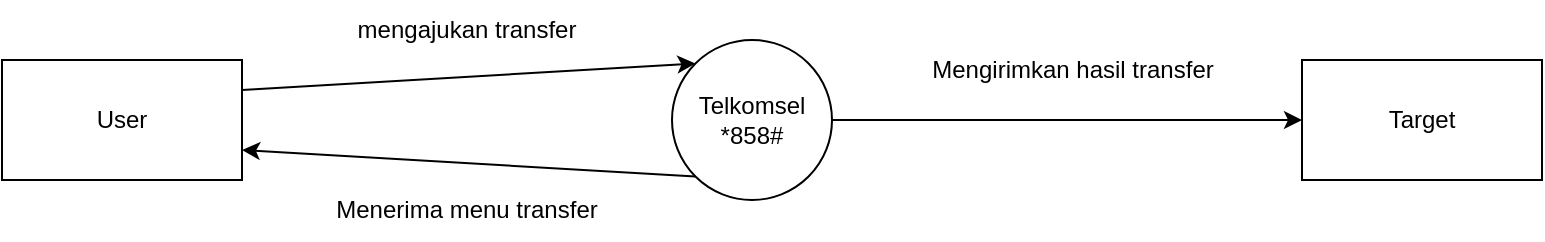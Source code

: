 <mxfile version="22.0.4" type="github">
  <diagram name="Page-1" id="LwMA7UVJhDcp9Szk6sDv">
    <mxGraphModel dx="1379" dy="785" grid="1" gridSize="10" guides="1" tooltips="1" connect="1" arrows="1" fold="1" page="1" pageScale="1" pageWidth="850" pageHeight="1100" math="0" shadow="0">
      <root>
        <mxCell id="0" />
        <mxCell id="1" parent="0" />
        <mxCell id="hKSVFBU3Awspxu1JDtot-1" value="Telkomsel&lt;br&gt;*858#" style="ellipse;whiteSpace=wrap;html=1;aspect=fixed;" vertex="1" parent="1">
          <mxGeometry x="385" y="160" width="80" height="80" as="geometry" />
        </mxCell>
        <mxCell id="hKSVFBU3Awspxu1JDtot-2" value="User" style="rounded=0;whiteSpace=wrap;html=1;" vertex="1" parent="1">
          <mxGeometry x="50" y="170" width="120" height="60" as="geometry" />
        </mxCell>
        <mxCell id="hKSVFBU3Awspxu1JDtot-3" value="Target" style="rounded=0;whiteSpace=wrap;html=1;" vertex="1" parent="1">
          <mxGeometry x="700" y="170" width="120" height="60" as="geometry" />
        </mxCell>
        <mxCell id="hKSVFBU3Awspxu1JDtot-4" value="" style="endArrow=classic;html=1;rounded=0;exitX=1;exitY=0.25;exitDx=0;exitDy=0;entryX=0;entryY=0;entryDx=0;entryDy=0;" edge="1" parent="1" source="hKSVFBU3Awspxu1JDtot-2" target="hKSVFBU3Awspxu1JDtot-1">
          <mxGeometry width="50" height="50" relative="1" as="geometry">
            <mxPoint x="400" y="430" as="sourcePoint" />
            <mxPoint x="450" y="380" as="targetPoint" />
          </mxGeometry>
        </mxCell>
        <mxCell id="hKSVFBU3Awspxu1JDtot-5" value="" style="endArrow=classic;html=1;rounded=0;entryX=0;entryY=0.5;entryDx=0;entryDy=0;exitX=1;exitY=0.5;exitDx=0;exitDy=0;" edge="1" parent="1" source="hKSVFBU3Awspxu1JDtot-1" target="hKSVFBU3Awspxu1JDtot-3">
          <mxGeometry width="50" height="50" relative="1" as="geometry">
            <mxPoint x="465" y="250" as="sourcePoint" />
            <mxPoint x="535.711" y="200" as="targetPoint" />
          </mxGeometry>
        </mxCell>
        <mxCell id="hKSVFBU3Awspxu1JDtot-6" value="" style="endArrow=classic;html=1;rounded=0;exitX=0;exitY=1;exitDx=0;exitDy=0;entryX=1;entryY=0.75;entryDx=0;entryDy=0;" edge="1" parent="1" source="hKSVFBU3Awspxu1JDtot-1" target="hKSVFBU3Awspxu1JDtot-2">
          <mxGeometry width="50" height="50" relative="1" as="geometry">
            <mxPoint x="314.289" y="250" as="sourcePoint" />
            <mxPoint x="314.289" y="200" as="targetPoint" />
          </mxGeometry>
        </mxCell>
        <mxCell id="hKSVFBU3Awspxu1JDtot-8" value="mengajukan transfer" style="text;html=1;align=center;verticalAlign=middle;resizable=0;points=[];autosize=1;strokeColor=none;fillColor=none;" vertex="1" parent="1">
          <mxGeometry x="207" y="140" width="150" height="30" as="geometry" />
        </mxCell>
        <mxCell id="hKSVFBU3Awspxu1JDtot-9" value="Menerima menu transfer" style="text;html=1;align=center;verticalAlign=middle;resizable=0;points=[];autosize=1;strokeColor=none;fillColor=none;" vertex="1" parent="1">
          <mxGeometry x="192" y="230" width="180" height="30" as="geometry" />
        </mxCell>
        <mxCell id="hKSVFBU3Awspxu1JDtot-10" value="Mengirimkan hasil transfer" style="text;html=1;align=center;verticalAlign=middle;resizable=0;points=[];autosize=1;strokeColor=none;fillColor=none;" vertex="1" parent="1">
          <mxGeometry x="490" y="160" width="190" height="30" as="geometry" />
        </mxCell>
      </root>
    </mxGraphModel>
  </diagram>
</mxfile>
